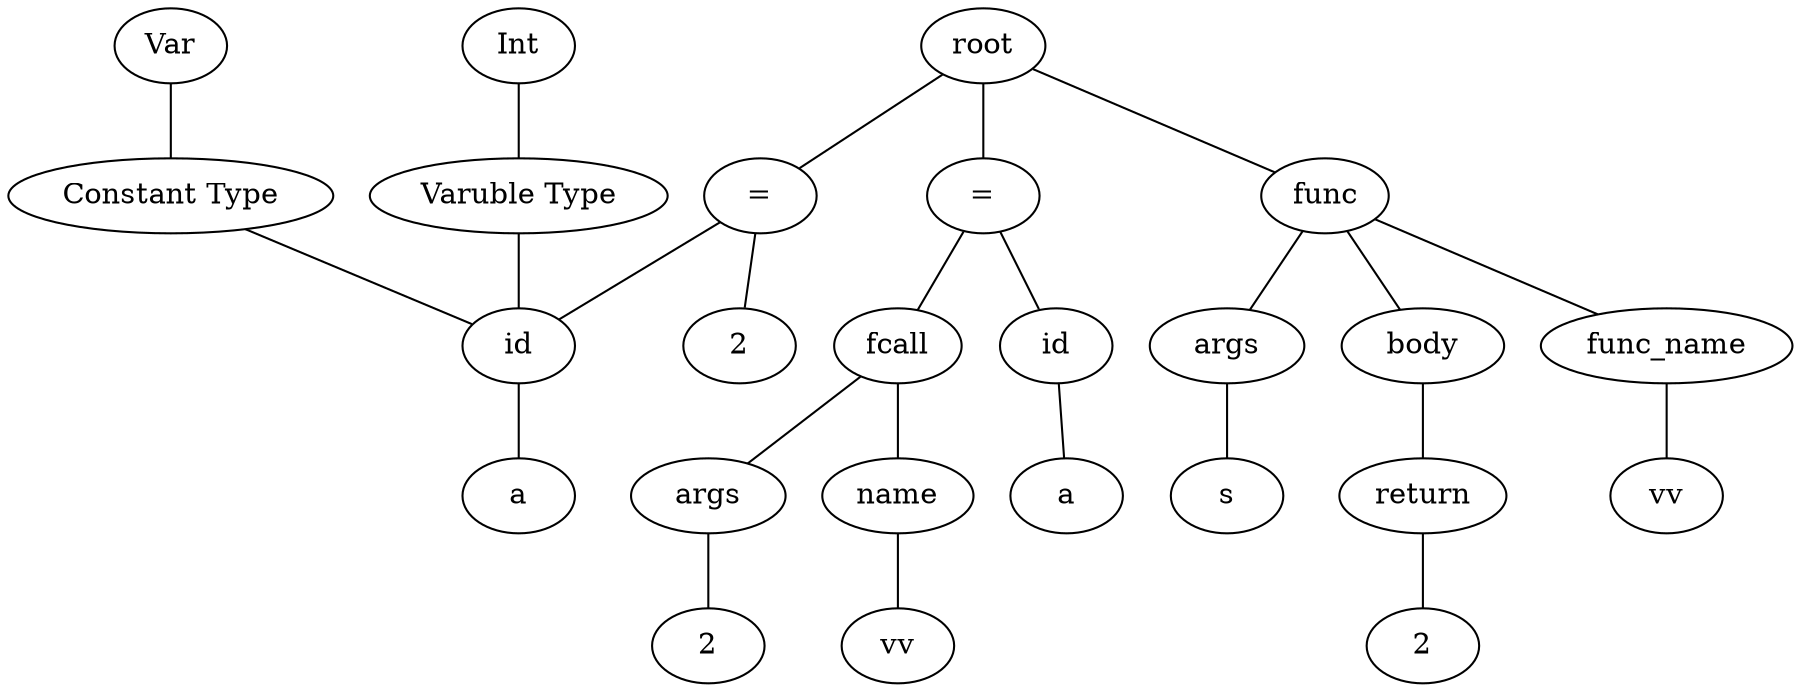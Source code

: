 graph graphname {
root;
assign0[label = "="];
root--assign0;
expr0[label = "id"];
assign0--expr0;
type0[label = "Varuble Type"];
type0--expr0;
type1[label = "Int"];
type1--type0;
consttype0[label = "Constant Type"];
consttype0--expr0;
consttype1[label = "Var"];
consttype1--consttype0;
expr1[label = "a"];
expr0--expr1;
expr2[label = "2"];
assign0--expr2;
func0[label = "func"];
root--func0;
func0name[label = "func_name"];
expr3[label = "vv"];
func0name--expr3;
func0--func0name;
func0args[label = " args "];
func0 -- func0args;
expr4[label = "s"];
func0args--expr4;
func0body[label = " body "];
func0 -- func0body;
return1[label = "return"];
func0body--return1;
expr5[label = "2"];
return1--expr5;
assign2[label = "="];
root--assign2;
expr6[label = "id"];
assign2--expr6;
expr7[label = "a"];
expr6--expr7;
expr8[label = "fcall"];
assign2--expr8;
expr8name[label = "name"];
expr9[label = "vv"];
expr8name--expr9;
expr8--expr8name;
expr8args[label = " args "];
expr8 -- expr8args;
expr10[label = "2"];
expr8args--expr10;
}
